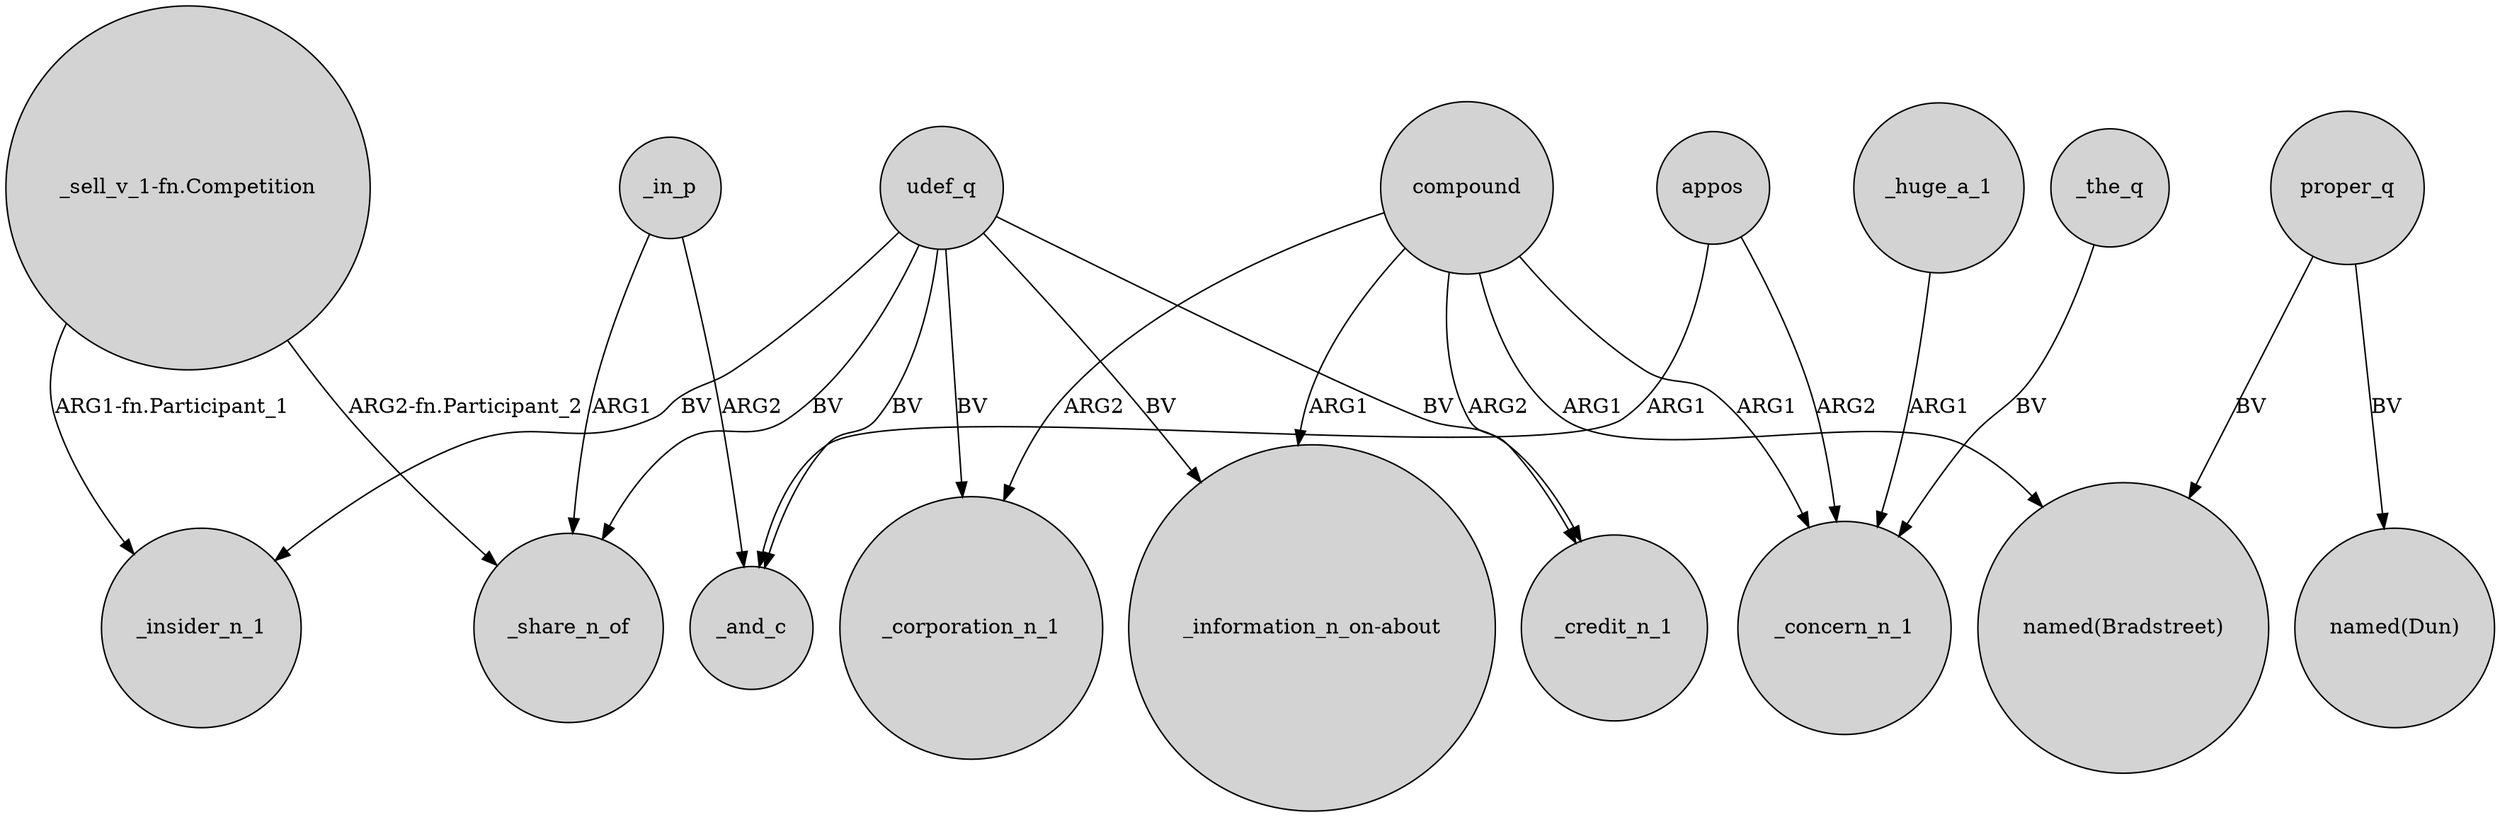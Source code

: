 digraph {
	node [shape=circle style=filled]
	"_sell_v_1-fn.Competition" -> _share_n_of [label="ARG2-fn.Participant_2"]
	"_sell_v_1-fn.Competition" -> _insider_n_1 [label="ARG1-fn.Participant_1"]
	_in_p -> _and_c [label=ARG2]
	_in_p -> _share_n_of [label=ARG1]
	_huge_a_1 -> _concern_n_1 [label=ARG1]
	udef_q -> "_information_n_on-about" [label=BV]
	udef_q -> _insider_n_1 [label=BV]
	compound -> "named(Bradstreet)" [label=ARG1]
	proper_q -> "named(Bradstreet)" [label=BV]
	appos -> _concern_n_1 [label=ARG2]
	appos -> _and_c [label=ARG1]
	udef_q -> _and_c [label=BV]
	_the_q -> _concern_n_1 [label=BV]
	udef_q -> _share_n_of [label=BV]
	compound -> _credit_n_1 [label=ARG2]
	compound -> _concern_n_1 [label=ARG1]
	udef_q -> _credit_n_1 [label=BV]
	compound -> _corporation_n_1 [label=ARG2]
	udef_q -> _corporation_n_1 [label=BV]
	compound -> "_information_n_on-about" [label=ARG1]
	proper_q -> "named(Dun)" [label=BV]
}
